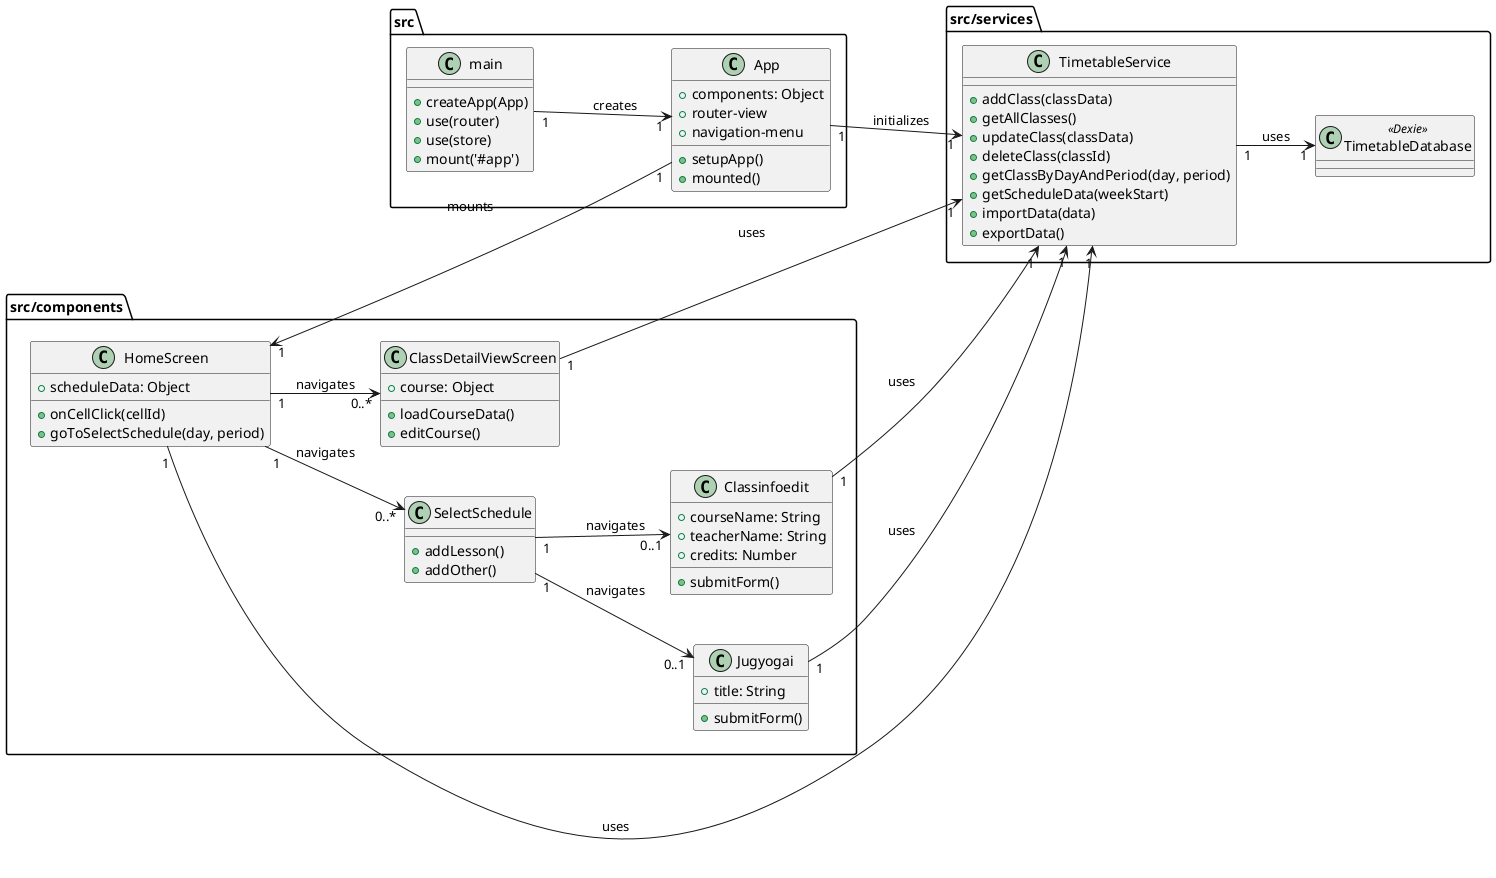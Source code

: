 @startuml
' Saka-tec アプリケーション構成クラス図
left to right direction
skinparam nodesep 50
skinparam ranksep 50

together {
  package "src" {
    class main {
      +createApp(App)
      +use(router)
      +use(store)
      +mount('#app')
    }

    class App {
      +components: Object
      +router-view
      +navigation-menu
      +setupApp()
      +mounted()
    }
  }

  package "src/services" {
    class TimetableService {
      +addClass(classData)
      +getAllClasses()
      +updateClass(classData)
      +deleteClass(classId)
      +getClassByDayAndPeriod(day, period)
      +getScheduleData(weekStart)
      +importData(data)
      +exportData()
    }
    class TimetableDatabase <<Dexie>>
  }
}

package "src/components" {
  together {
    class HomeScreen {
      +scheduleData: Object
      +onCellClick(cellId)
      +goToSelectSchedule(day, period)
    }
    class ClassDetailViewScreen {
      +course: Object
      +loadCourseData()
      +editCourse()
    }
  }
  
  together {
    class Classinfoedit {
      +courseName: String
      +teacherName: String
      +credits: Number
      +submitForm()
    }
    class Jugyogai {
      +title: String
      +submitForm()
    }
    class SelectSchedule {
      +addLesson()
      +addOther()
    }
  }
}

' アプリケーションの初期化フロー
main "1" --> "1" App : creates
App "1" --> "1" HomeScreen : mounts
App "1" --> "1" TimetableService : initializes

' サービスの依存関係
TimetableService "1" --> "1" TimetableDatabase : uses

' コンポーネントの依存関係
HomeScreen "1" --> "1" TimetableService : uses
Classinfoedit "1" --> "1" TimetableService : uses
Jugyogai "1" --> "1" TimetableService : uses
ClassDetailViewScreen "1" --> "1" TimetableService : uses

' ナビゲーションフロー
HomeScreen "1" --> "0..*" SelectSchedule : navigates
HomeScreen "1" --> "0..*" ClassDetailViewScreen : navigates
SelectSchedule "1" --> "0..1" Classinfoedit : navigates
SelectSchedule "1" --> "0..1" Jugyogai : navigates

@enduml